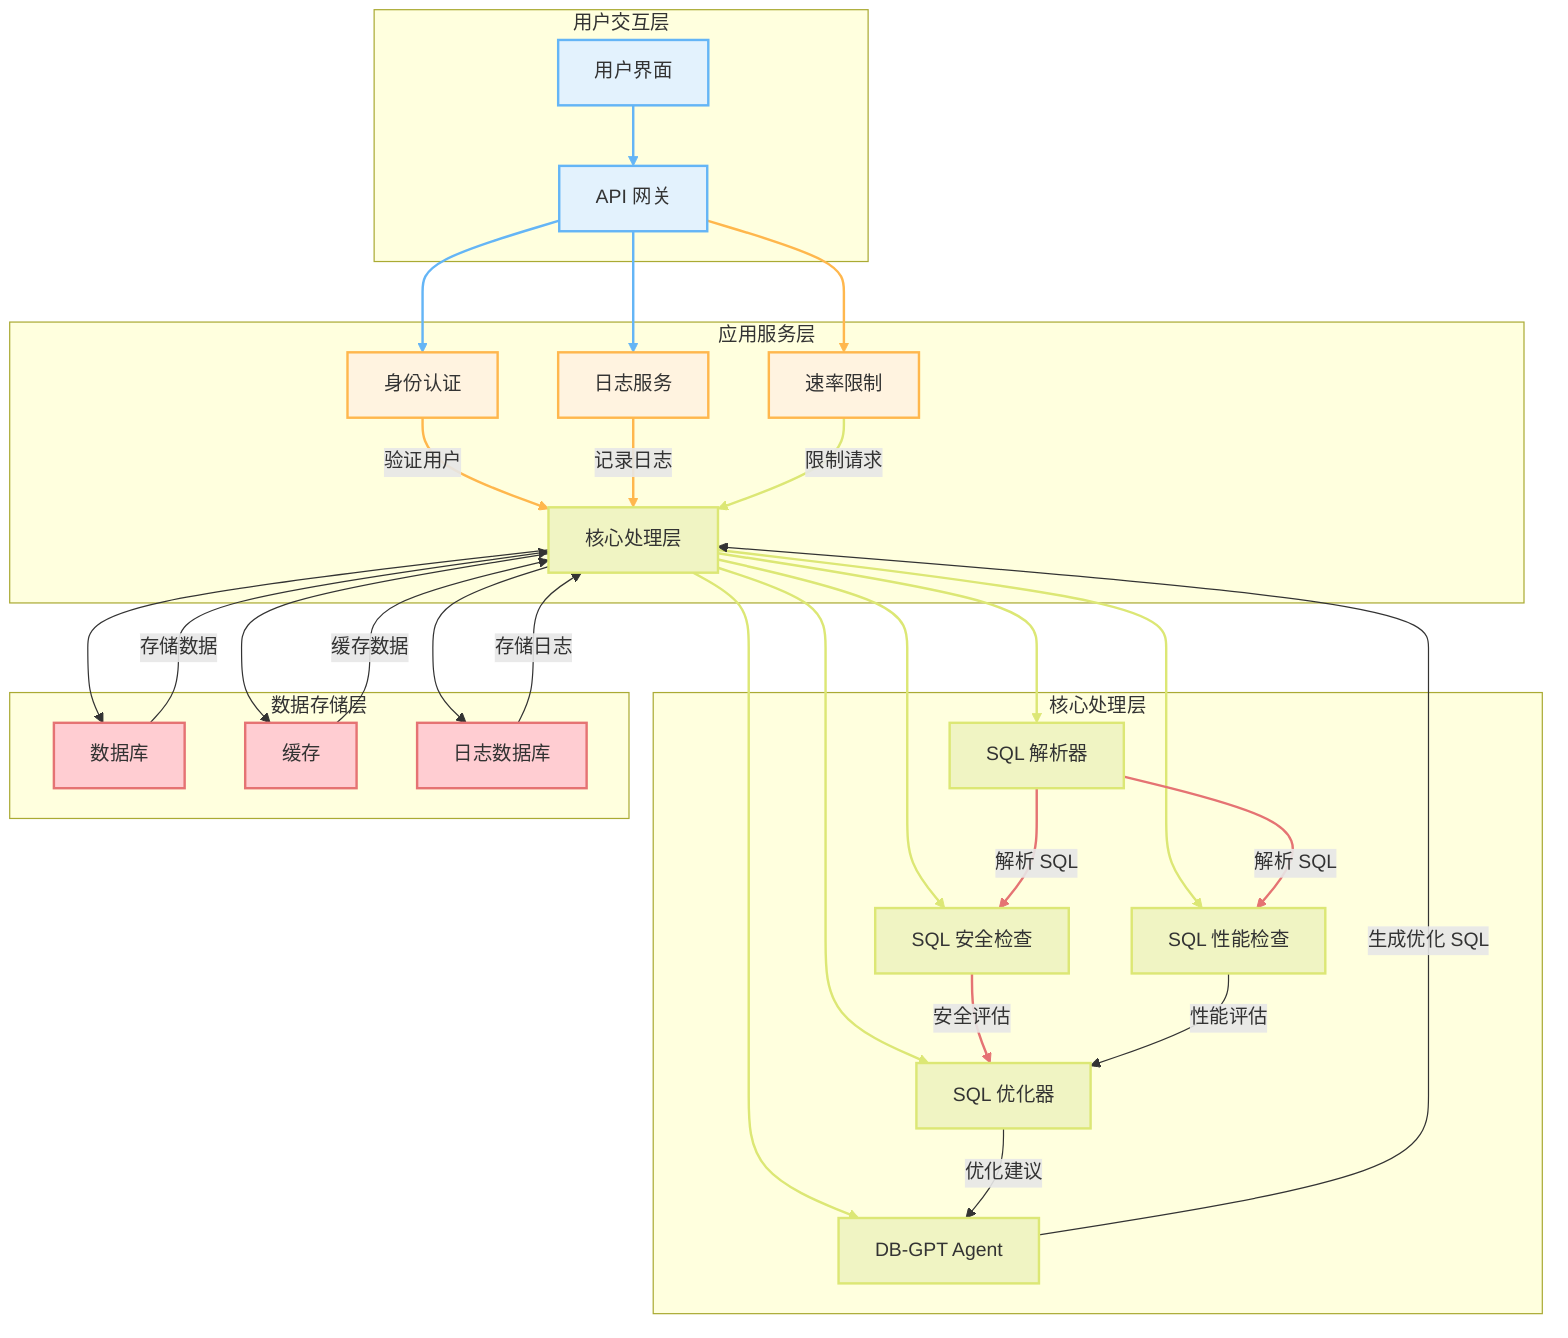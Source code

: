 graph TD
    %% 定义样式
    classDef default fill:#f9f9f9,stroke:#333,stroke-width:2px;
    classDef userLayer fill:#e3f2fd,stroke:#64b5f6;
    classDef appLayer fill:#fff3e0,stroke:#ffb74d;
    classDef coreLayer fill:#f0f4c3,stroke:#dce775;
    classDef dataLayer fill:#ffcdd2,stroke:#e57373;

    %% 用户交互层
    subgraph 用户交互层
        UI[用户界面] --> API[API 网关]
        style UI fill:#e3f2fd,stroke:#64b5f6;
        style API fill:#e3f2fd,stroke:#64b5f6;
    end

    %% 应用服务层
    subgraph 应用服务层
        API --> Auth[身份认证]
        API --> Logging[日志服务]
        API --> RateLimit[速率限制]
        Auth -->|验证用户| Core[核心处理层]
        Logging -->|记录日志| Core
        RateLimit -->|限制请求| Core
        style Auth fill:#fff3e0,stroke:#ffb74d;
        style Logging fill:#fff3e0,stroke:#ffb74d;
        style RateLimit fill:#fff3e0,stroke:#ffb74d;
    end

    %% 核心处理层
    subgraph 核心处理层
        Core --> SQLParser[SQL 解析器]
        Core --> SecurityCheck[SQL 安全检查]
        Core --> PerformanceCheck[SQL 性能检查]
        Core --> Optimizer[SQL 优化器]
        Core --> GPTAgent[DB-GPT Agent]
        SQLParser -->|解析 SQL| SecurityCheck
        SQLParser -->|解析 SQL| PerformanceCheck
        SecurityCheck -->|安全评估| Optimizer
        PerformanceCheck -->|性能评估| Optimizer
        Optimizer -->|优化建议| GPTAgent
        GPTAgent -->|生成优化 SQL| Core
        style Core fill:#f0f4c3,stroke:#dce775;
        style SQLParser fill:#f0f4c3,stroke:#dce775;
        style SecurityCheck fill:#f0f4c3,stroke:#dce775;
        style PerformanceCheck fill:#f0f4c3,stroke:#dce775;
        style Optimizer fill:#f0f4c3,stroke:#dce775;
        style GPTAgent fill:#f0f4c3,stroke:#dce775;
    end

    %% 数据存储层
    subgraph 数据存储层
        Core --> DB[数据库]
        Core --> Cache[缓存]
        Core --> LogDB[日志数据库]
        DB -->|存储数据| Core
        Cache -->|缓存数据| Core
        LogDB -->|存储日志| Core
        style DB fill:#ffcdd2,stroke:#e57373;
        style Cache fill:#ffcdd2,stroke:#e57373;
        style LogDB fill:#ffcdd2,stroke:#e57373;
    end

    %% 美化
    linkStyle 0 stroke:#64b5f6,stroke-width:2px;
    linkStyle 1 stroke:#64b5f6,stroke-width:2px;
    linkStyle 2 stroke:#64b5f6,stroke-width:2px;
    linkStyle 3 stroke:#ffb74d,stroke-width:2px;
    linkStyle 4 stroke:#ffb74d,stroke-width:2px;
    linkStyle 5 stroke:#ffb74d,stroke-width:2px;
    linkStyle 6 stroke:#dce775,stroke-width:2px;
    linkStyle 7 stroke:#dce775,stroke-width:2px;
    linkStyle 8 stroke:#dce775,stroke-width:2px;
    linkStyle 9 stroke:#dce775,stroke-width:2px;
    linkStyle 10 stroke:#dce775,stroke-width:2px;
    linkStyle 11 stroke:#dce775,stroke-width:2px;
    linkStyle 12 stroke:#e57373,stroke-width:2px;
    linkStyle 13 stroke:#e57373,stroke-width:2px;
    linkStyle 14 stroke:#e57373,stroke-width:2px;